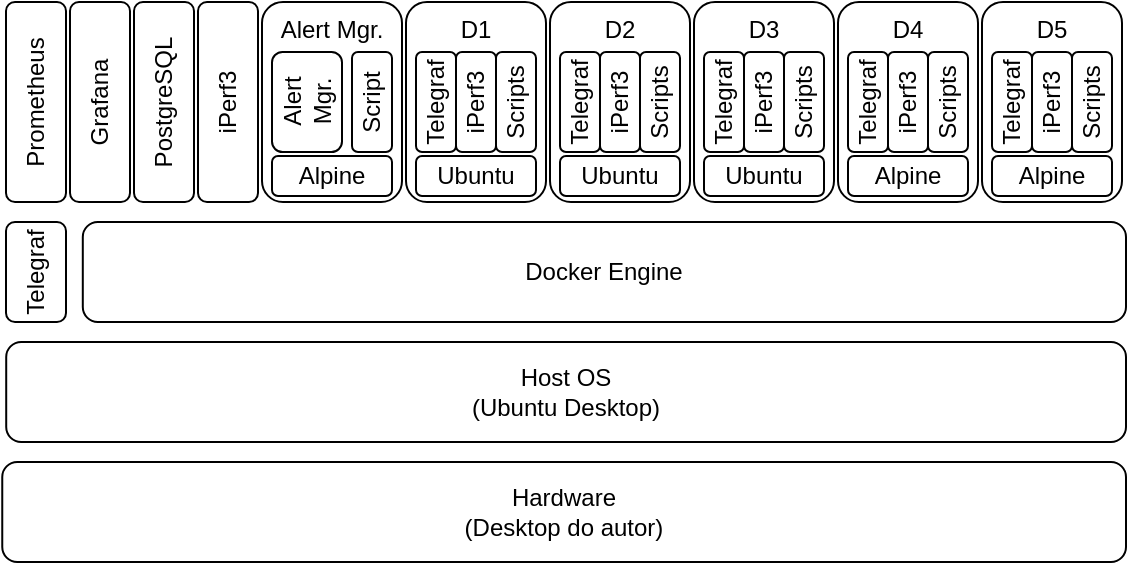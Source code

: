 <mxfile version="28.1.1">
  <diagram name="Page-1" id="qWtlDdQ_t1fBnjkW_Zxo">
    <mxGraphModel dx="983" dy="482" grid="1" gridSize="10" guides="1" tooltips="1" connect="1" arrows="1" fold="1" page="1" pageScale="1" pageWidth="827" pageHeight="1169" math="0" shadow="0">
      <root>
        <mxCell id="0" />
        <mxCell id="1" parent="0" />
        <mxCell id="qdicqklqseitMeA9HOgt-2" value="&lt;div&gt;Telegraf&lt;/div&gt;" style="rounded=1;whiteSpace=wrap;html=1;horizontal=0;fontSize=12;" parent="1" vertex="1">
          <mxGeometry x="510" y="290" width="30" height="50" as="geometry" />
        </mxCell>
        <mxCell id="qdicqklqseitMeA9HOgt-32" value="Grafana" style="rounded=1;whiteSpace=wrap;html=1;direction=south;horizontal=0;" parent="1" vertex="1">
          <mxGeometry x="542" y="180" width="30" height="100" as="geometry" />
        </mxCell>
        <mxCell id="qdicqklqseitMeA9HOgt-33" value="&lt;div&gt;Prometheus&lt;/div&gt;" style="rounded=1;whiteSpace=wrap;html=1;direction=south;horizontal=0;" parent="1" vertex="1">
          <mxGeometry x="510" y="180" width="30" height="100" as="geometry" />
        </mxCell>
        <mxCell id="qdicqklqseitMeA9HOgt-35" value="PostgreSQL" style="rounded=1;whiteSpace=wrap;html=1;direction=south;horizontal=0;" parent="1" vertex="1">
          <mxGeometry x="574" y="180" width="30" height="100" as="geometry" />
        </mxCell>
        <mxCell id="lUUjA-uuORZBkmxthw0I-2" value="iPerf3" style="rounded=1;whiteSpace=wrap;html=1;direction=south;horizontal=0;" vertex="1" parent="1">
          <mxGeometry x="606" y="180" width="30" height="100" as="geometry" />
        </mxCell>
        <mxCell id="U9kXUO95Qb_7b-UgX0e_-20" value="Hardware&lt;br&gt;(Desktop do autor)" style="rounded=1;whiteSpace=wrap;html=1;shadow=0;gradientDirection=south;glass=0;" parent="1" vertex="1">
          <mxGeometry x="508.13" y="410" width="561.87" height="50" as="geometry" />
        </mxCell>
        <mxCell id="U9kXUO95Qb_7b-UgX0e_-21" value="Host OS&lt;br&gt;&lt;div&gt;(Ubuntu Desktop)&lt;/div&gt;" style="rounded=1;whiteSpace=wrap;html=1;shadow=0;glass=0;" parent="1" vertex="1">
          <mxGeometry x="510.105" y="350" width="559.895" height="50" as="geometry" />
        </mxCell>
        <mxCell id="U9kXUO95Qb_7b-UgX0e_-23" value="Docker Engine" style="rounded=1;whiteSpace=wrap;html=1;shadow=0;gradientDirection=south;glass=0;" parent="1" vertex="1">
          <mxGeometry x="548.4" y="290" width="521.6" height="50" as="geometry" />
        </mxCell>
        <mxCell id="qdicqklqseitMeA9HOgt-95" value="" style="group" parent="1" vertex="1" connectable="0">
          <mxGeometry x="710" y="180" width="358" height="100" as="geometry" />
        </mxCell>
        <mxCell id="qdicqklqseitMeA9HOgt-83" value="" style="group" parent="qdicqklqseitMeA9HOgt-95" vertex="1" connectable="0">
          <mxGeometry x="72" width="70" height="100" as="geometry" />
        </mxCell>
        <mxCell id="qdicqklqseitMeA9HOgt-78" value="D2" style="rounded=1;whiteSpace=wrap;html=1;direction=south;shadow=0;glass=0;fontColor=default;strokeColor=default;verticalAlign=top;container=0;" parent="qdicqklqseitMeA9HOgt-83" vertex="1">
          <mxGeometry width="70" height="100" as="geometry" />
        </mxCell>
        <mxCell id="qdicqklqseitMeA9HOgt-79" value="&lt;font&gt;Ubuntu&lt;/font&gt;" style="rounded=1;whiteSpace=wrap;html=1;fontColor=default;strokeColor=default;container=0;" parent="qdicqklqseitMeA9HOgt-83" vertex="1">
          <mxGeometry x="5" y="77" width="60" height="20" as="geometry" />
        </mxCell>
        <mxCell id="qdicqklqseitMeA9HOgt-80" value="&lt;div&gt;Telegraf&lt;/div&gt;" style="rounded=1;whiteSpace=wrap;html=1;horizontal=0;fontSize=12;direction=west;container=0;" parent="qdicqklqseitMeA9HOgt-83" vertex="1">
          <mxGeometry x="5" y="25" width="20" height="50" as="geometry" />
        </mxCell>
        <mxCell id="qdicqklqseitMeA9HOgt-81" value="iPerf3" style="rounded=1;whiteSpace=wrap;html=1;direction=north;horizontal=0;" parent="qdicqklqseitMeA9HOgt-83" vertex="1">
          <mxGeometry x="25" y="25" width="20" height="50" as="geometry" />
        </mxCell>
        <mxCell id="qdicqklqseitMeA9HOgt-82" value="Scripts" style="rounded=1;whiteSpace=wrap;html=1;direction=north;horizontal=0;" parent="qdicqklqseitMeA9HOgt-83" vertex="1">
          <mxGeometry x="45" y="25" width="20" height="50" as="geometry" />
        </mxCell>
        <mxCell id="qdicqklqseitMeA9HOgt-84" value="" style="group" parent="qdicqklqseitMeA9HOgt-95" vertex="1" connectable="0">
          <mxGeometry width="70" height="100" as="geometry" />
        </mxCell>
        <mxCell id="U9kXUO95Qb_7b-UgX0e_-22" value="D1" style="rounded=1;whiteSpace=wrap;html=1;direction=south;shadow=0;glass=0;fontColor=default;strokeColor=default;verticalAlign=top;container=0;" parent="qdicqklqseitMeA9HOgt-84" vertex="1">
          <mxGeometry width="70" height="100" as="geometry" />
        </mxCell>
        <mxCell id="U9kXUO95Qb_7b-UgX0e_-36" value="&lt;font&gt;Ubuntu&lt;/font&gt;" style="rounded=1;whiteSpace=wrap;html=1;fontColor=default;strokeColor=default;container=0;" parent="qdicqklqseitMeA9HOgt-84" vertex="1">
          <mxGeometry x="5" y="77" width="60" height="20" as="geometry" />
        </mxCell>
        <mxCell id="qdicqklqseitMeA9HOgt-4" value="&lt;div&gt;Telegraf&lt;/div&gt;" style="rounded=1;whiteSpace=wrap;html=1;horizontal=0;fontSize=12;direction=west;container=0;" parent="qdicqklqseitMeA9HOgt-84" vertex="1">
          <mxGeometry x="5" y="25" width="20" height="50" as="geometry" />
        </mxCell>
        <mxCell id="qdicqklqseitMeA9HOgt-58" value="iPerf3" style="rounded=1;whiteSpace=wrap;html=1;direction=north;horizontal=0;" parent="qdicqklqseitMeA9HOgt-84" vertex="1">
          <mxGeometry x="25" y="25" width="20" height="50" as="geometry" />
        </mxCell>
        <mxCell id="qdicqklqseitMeA9HOgt-61" value="Scripts" style="rounded=1;whiteSpace=wrap;html=1;direction=north;horizontal=0;" parent="qdicqklqseitMeA9HOgt-84" vertex="1">
          <mxGeometry x="45" y="25" width="20" height="50" as="geometry" />
        </mxCell>
        <mxCell id="qdicqklqseitMeA9HOgt-85" value="" style="group" parent="qdicqklqseitMeA9HOgt-95" vertex="1" connectable="0">
          <mxGeometry x="144" width="70" height="100" as="geometry" />
        </mxCell>
        <mxCell id="qdicqklqseitMeA9HOgt-73" value="D3" style="rounded=1;whiteSpace=wrap;html=1;direction=south;shadow=0;glass=0;fontColor=default;strokeColor=default;verticalAlign=top;container=0;" parent="qdicqklqseitMeA9HOgt-85" vertex="1">
          <mxGeometry width="70" height="100" as="geometry" />
        </mxCell>
        <mxCell id="qdicqklqseitMeA9HOgt-74" value="&lt;font&gt;Ubuntu&lt;/font&gt;" style="rounded=1;whiteSpace=wrap;html=1;fontColor=default;strokeColor=default;container=0;" parent="qdicqklqseitMeA9HOgt-85" vertex="1">
          <mxGeometry x="5" y="77" width="60" height="20" as="geometry" />
        </mxCell>
        <mxCell id="qdicqklqseitMeA9HOgt-75" value="&lt;div&gt;Telegraf&lt;/div&gt;" style="rounded=1;whiteSpace=wrap;html=1;horizontal=0;fontSize=12;direction=west;container=0;" parent="qdicqklqseitMeA9HOgt-85" vertex="1">
          <mxGeometry x="5" y="25" width="20" height="50" as="geometry" />
        </mxCell>
        <mxCell id="qdicqklqseitMeA9HOgt-76" value="iPerf3" style="rounded=1;whiteSpace=wrap;html=1;direction=north;horizontal=0;" parent="qdicqklqseitMeA9HOgt-85" vertex="1">
          <mxGeometry x="25" y="25" width="20" height="50" as="geometry" />
        </mxCell>
        <mxCell id="qdicqklqseitMeA9HOgt-77" value="Scripts" style="rounded=1;whiteSpace=wrap;html=1;direction=north;horizontal=0;" parent="qdicqklqseitMeA9HOgt-85" vertex="1">
          <mxGeometry x="45" y="25" width="20" height="50" as="geometry" />
        </mxCell>
        <mxCell id="qdicqklqseitMeA9HOgt-86" value="" style="group" parent="qdicqklqseitMeA9HOgt-95" vertex="1" connectable="0">
          <mxGeometry x="216" width="70" height="100" as="geometry" />
        </mxCell>
        <mxCell id="qdicqklqseitMeA9HOgt-68" value="D4" style="rounded=1;whiteSpace=wrap;html=1;direction=south;shadow=0;glass=0;fontColor=default;strokeColor=default;verticalAlign=top;container=0;movable=1;resizable=1;rotatable=1;deletable=1;editable=1;locked=0;connectable=1;" parent="qdicqklqseitMeA9HOgt-86" vertex="1">
          <mxGeometry width="70" height="100" as="geometry" />
        </mxCell>
        <mxCell id="qdicqklqseitMeA9HOgt-69" value="Alpine" style="rounded=1;whiteSpace=wrap;html=1;fontColor=default;strokeColor=default;container=0;movable=1;resizable=1;rotatable=1;deletable=1;editable=1;locked=0;connectable=1;" parent="qdicqklqseitMeA9HOgt-86" vertex="1">
          <mxGeometry x="5" y="77" width="60" height="20" as="geometry" />
        </mxCell>
        <mxCell id="qdicqklqseitMeA9HOgt-70" value="&lt;div&gt;Telegraf&lt;/div&gt;" style="rounded=1;whiteSpace=wrap;html=1;horizontal=0;fontSize=12;direction=west;container=0;movable=1;resizable=1;rotatable=1;deletable=1;editable=1;locked=0;connectable=1;" parent="qdicqklqseitMeA9HOgt-86" vertex="1">
          <mxGeometry x="5" y="25" width="20" height="50" as="geometry" />
        </mxCell>
        <mxCell id="qdicqklqseitMeA9HOgt-71" value="iPerf3" style="rounded=1;whiteSpace=wrap;html=1;direction=north;horizontal=0;movable=1;resizable=1;rotatable=1;deletable=1;editable=1;locked=0;connectable=1;" parent="qdicqklqseitMeA9HOgt-86" vertex="1">
          <mxGeometry x="25" y="25" width="20" height="50" as="geometry" />
        </mxCell>
        <mxCell id="qdicqklqseitMeA9HOgt-72" value="Scripts" style="rounded=1;whiteSpace=wrap;html=1;direction=north;horizontal=0;movable=1;resizable=1;rotatable=1;deletable=1;editable=1;locked=0;connectable=1;" parent="qdicqklqseitMeA9HOgt-86" vertex="1">
          <mxGeometry x="45" y="25" width="20" height="50" as="geometry" />
        </mxCell>
        <mxCell id="qdicqklqseitMeA9HOgt-87" value="" style="group" parent="qdicqklqseitMeA9HOgt-95" vertex="1" connectable="0">
          <mxGeometry x="288" width="70" height="100" as="geometry" />
        </mxCell>
        <mxCell id="qdicqklqseitMeA9HOgt-63" value="D5" style="rounded=1;whiteSpace=wrap;html=1;direction=south;shadow=0;glass=0;fontColor=default;strokeColor=default;verticalAlign=top;container=0;" parent="qdicqklqseitMeA9HOgt-87" vertex="1">
          <mxGeometry width="70" height="100" as="geometry" />
        </mxCell>
        <mxCell id="qdicqklqseitMeA9HOgt-64" value="Alpine" style="rounded=1;whiteSpace=wrap;html=1;fontColor=default;strokeColor=default;container=0;" parent="qdicqklqseitMeA9HOgt-87" vertex="1">
          <mxGeometry x="5" y="77" width="60" height="20" as="geometry" />
        </mxCell>
        <mxCell id="qdicqklqseitMeA9HOgt-65" value="&lt;div&gt;Telegraf&lt;/div&gt;" style="rounded=1;whiteSpace=wrap;html=1;horizontal=0;fontSize=12;direction=west;container=0;" parent="qdicqklqseitMeA9HOgt-87" vertex="1">
          <mxGeometry x="5" y="25" width="20" height="50" as="geometry" />
        </mxCell>
        <mxCell id="qdicqklqseitMeA9HOgt-66" value="iPerf3" style="rounded=1;whiteSpace=wrap;html=1;direction=north;horizontal=0;" parent="qdicqklqseitMeA9HOgt-87" vertex="1">
          <mxGeometry x="25" y="25" width="20" height="50" as="geometry" />
        </mxCell>
        <mxCell id="qdicqklqseitMeA9HOgt-67" value="Scripts" style="rounded=1;whiteSpace=wrap;html=1;direction=north;horizontal=0;" parent="qdicqklqseitMeA9HOgt-87" vertex="1">
          <mxGeometry x="45" y="25" width="20" height="50" as="geometry" />
        </mxCell>
        <mxCell id="qdicqklqseitMeA9HOgt-96" value="" style="group" parent="1" vertex="1" connectable="0">
          <mxGeometry x="638" y="180" width="70" height="100" as="geometry" />
        </mxCell>
        <mxCell id="qdicqklqseitMeA9HOgt-90" value="Alert Mgr." style="rounded=1;whiteSpace=wrap;html=1;direction=south;shadow=0;glass=0;fontColor=default;strokeColor=default;verticalAlign=top;container=0;" parent="qdicqklqseitMeA9HOgt-96" vertex="1">
          <mxGeometry width="70" height="100" as="geometry" />
        </mxCell>
        <mxCell id="qdicqklqseitMeA9HOgt-91" value="Alpine" style="rounded=1;whiteSpace=wrap;html=1;fontColor=default;strokeColor=default;container=0;" parent="qdicqklqseitMeA9HOgt-96" vertex="1">
          <mxGeometry x="5" y="77" width="60" height="20" as="geometry" />
        </mxCell>
        <mxCell id="qdicqklqseitMeA9HOgt-94" value="Script" style="rounded=1;whiteSpace=wrap;html=1;direction=north;horizontal=0;" parent="qdicqklqseitMeA9HOgt-96" vertex="1">
          <mxGeometry x="45" y="25" width="20" height="50" as="geometry" />
        </mxCell>
        <mxCell id="qdicqklqseitMeA9HOgt-34" value="Alert Mgr." style="rounded=1;whiteSpace=wrap;html=1;direction=south;horizontal=0;" parent="qdicqklqseitMeA9HOgt-96" vertex="1">
          <mxGeometry x="5" y="25" width="35" height="50" as="geometry" />
        </mxCell>
      </root>
    </mxGraphModel>
  </diagram>
</mxfile>
